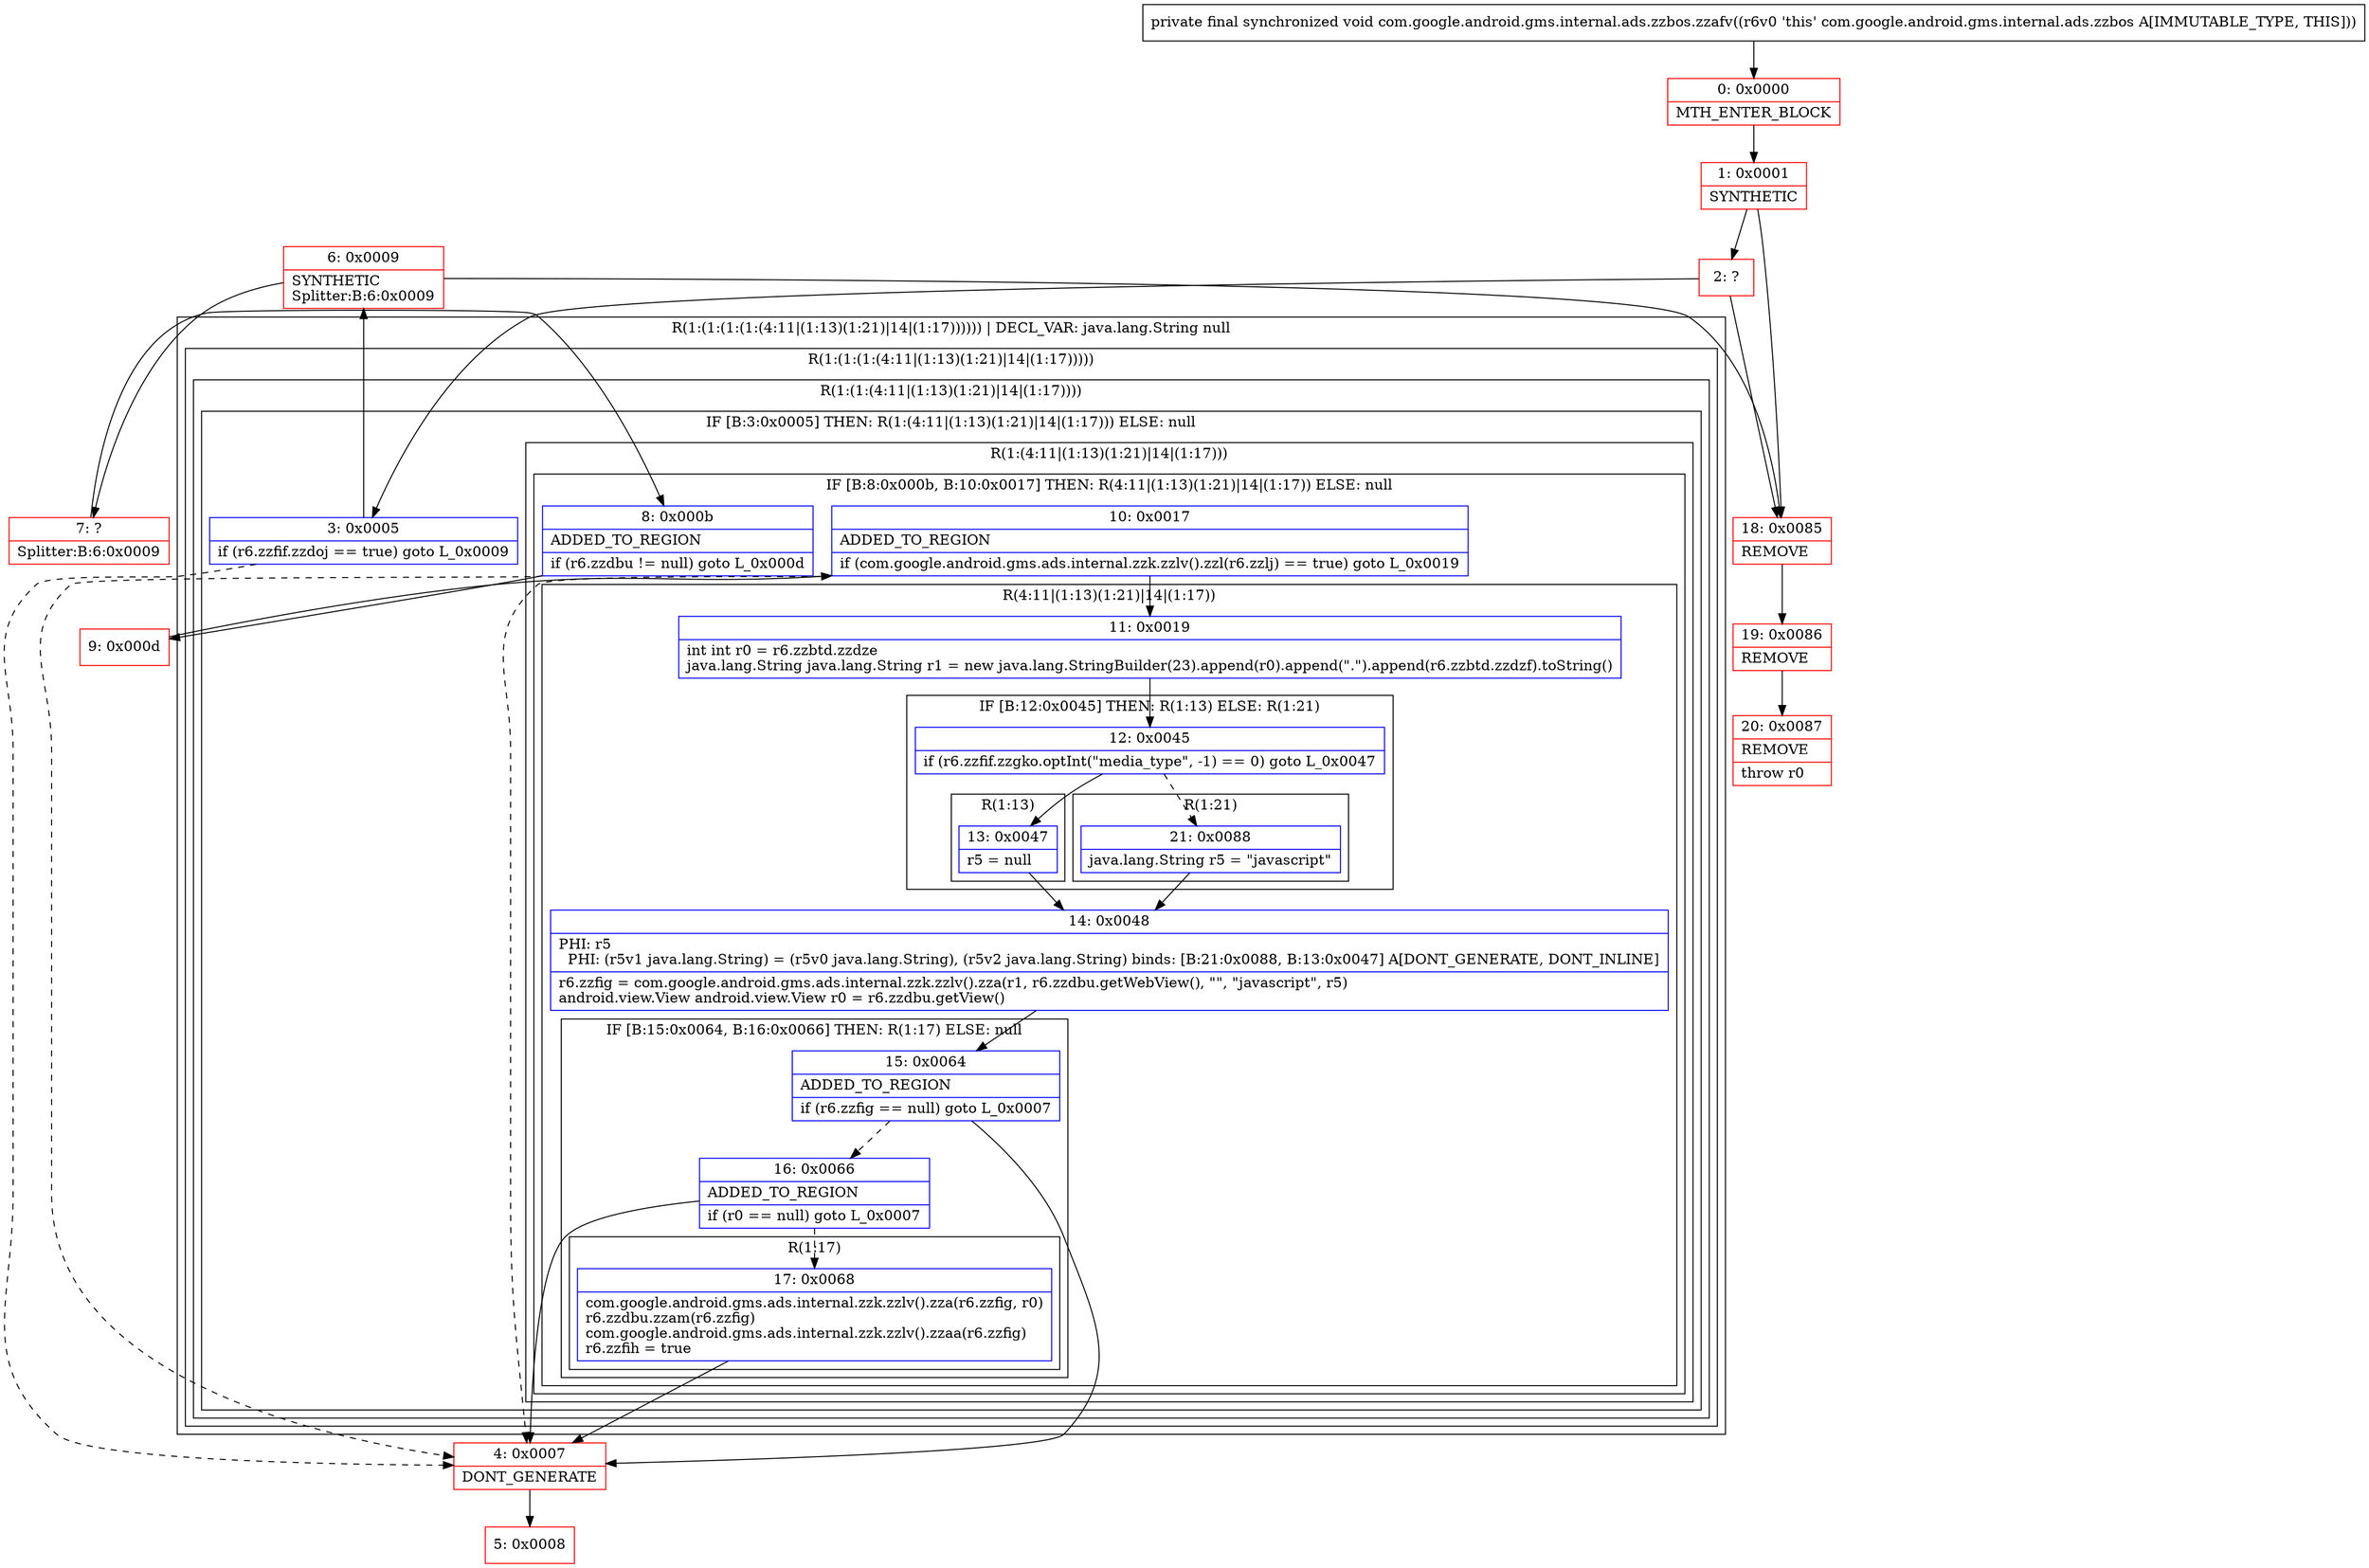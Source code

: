 digraph "CFG forcom.google.android.gms.internal.ads.zzbos.zzafv()V" {
subgraph cluster_Region_947553956 {
label = "R(1:(1:(1:(1:(4:11|(1:13)(1:21)|14|(1:17)))))) | DECL_VAR: java.lang.String null\l";
node [shape=record,color=blue];
subgraph cluster_Region_139664936 {
label = "R(1:(1:(1:(4:11|(1:13)(1:21)|14|(1:17)))))";
node [shape=record,color=blue];
subgraph cluster_Region_187218394 {
label = "R(1:(1:(4:11|(1:13)(1:21)|14|(1:17))))";
node [shape=record,color=blue];
subgraph cluster_IfRegion_962973867 {
label = "IF [B:3:0x0005] THEN: R(1:(4:11|(1:13)(1:21)|14|(1:17))) ELSE: null";
node [shape=record,color=blue];
Node_3 [shape=record,label="{3\:\ 0x0005|if (r6.zzfif.zzdoj == true) goto L_0x0009\l}"];
subgraph cluster_Region_1430662789 {
label = "R(1:(4:11|(1:13)(1:21)|14|(1:17)))";
node [shape=record,color=blue];
subgraph cluster_IfRegion_1173669979 {
label = "IF [B:8:0x000b, B:10:0x0017] THEN: R(4:11|(1:13)(1:21)|14|(1:17)) ELSE: null";
node [shape=record,color=blue];
Node_8 [shape=record,label="{8\:\ 0x000b|ADDED_TO_REGION\l|if (r6.zzdbu != null) goto L_0x000d\l}"];
Node_10 [shape=record,label="{10\:\ 0x0017|ADDED_TO_REGION\l|if (com.google.android.gms.ads.internal.zzk.zzlv().zzl(r6.zzlj) == true) goto L_0x0019\l}"];
subgraph cluster_Region_1516811083 {
label = "R(4:11|(1:13)(1:21)|14|(1:17))";
node [shape=record,color=blue];
Node_11 [shape=record,label="{11\:\ 0x0019|int int r0 = r6.zzbtd.zzdze\ljava.lang.String java.lang.String r1 = new java.lang.StringBuilder(23).append(r0).append(\".\").append(r6.zzbtd.zzdzf).toString()\l}"];
subgraph cluster_IfRegion_198991702 {
label = "IF [B:12:0x0045] THEN: R(1:13) ELSE: R(1:21)";
node [shape=record,color=blue];
Node_12 [shape=record,label="{12\:\ 0x0045|if (r6.zzfif.zzgko.optInt(\"media_type\", \-1) == 0) goto L_0x0047\l}"];
subgraph cluster_Region_1769349809 {
label = "R(1:13)";
node [shape=record,color=blue];
Node_13 [shape=record,label="{13\:\ 0x0047|r5 = null\l}"];
}
subgraph cluster_Region_1294554631 {
label = "R(1:21)";
node [shape=record,color=blue];
Node_21 [shape=record,label="{21\:\ 0x0088|java.lang.String r5 = \"javascript\"\l}"];
}
}
Node_14 [shape=record,label="{14\:\ 0x0048|PHI: r5 \l  PHI: (r5v1 java.lang.String) = (r5v0 java.lang.String), (r5v2 java.lang.String) binds: [B:21:0x0088, B:13:0x0047] A[DONT_GENERATE, DONT_INLINE]\l|r6.zzfig = com.google.android.gms.ads.internal.zzk.zzlv().zza(r1, r6.zzdbu.getWebView(), \"\", \"javascript\", r5)\landroid.view.View android.view.View r0 = r6.zzdbu.getView()\l}"];
subgraph cluster_IfRegion_966860288 {
label = "IF [B:15:0x0064, B:16:0x0066] THEN: R(1:17) ELSE: null";
node [shape=record,color=blue];
Node_15 [shape=record,label="{15\:\ 0x0064|ADDED_TO_REGION\l|if (r6.zzfig == null) goto L_0x0007\l}"];
Node_16 [shape=record,label="{16\:\ 0x0066|ADDED_TO_REGION\l|if (r0 == null) goto L_0x0007\l}"];
subgraph cluster_Region_642515092 {
label = "R(1:17)";
node [shape=record,color=blue];
Node_17 [shape=record,label="{17\:\ 0x0068|com.google.android.gms.ads.internal.zzk.zzlv().zza(r6.zzfig, r0)\lr6.zzdbu.zzam(r6.zzfig)\lcom.google.android.gms.ads.internal.zzk.zzlv().zzaa(r6.zzfig)\lr6.zzfih = true\l}"];
}
}
}
}
}
}
}
}
}
Node_0 [shape=record,color=red,label="{0\:\ 0x0000|MTH_ENTER_BLOCK\l}"];
Node_1 [shape=record,color=red,label="{1\:\ 0x0001|SYNTHETIC\l}"];
Node_2 [shape=record,color=red,label="{2\:\ ?}"];
Node_4 [shape=record,color=red,label="{4\:\ 0x0007|DONT_GENERATE\l}"];
Node_5 [shape=record,color=red,label="{5\:\ 0x0008}"];
Node_6 [shape=record,color=red,label="{6\:\ 0x0009|SYNTHETIC\lSplitter:B:6:0x0009\l}"];
Node_7 [shape=record,color=red,label="{7\:\ ?|Splitter:B:6:0x0009\l}"];
Node_9 [shape=record,color=red,label="{9\:\ 0x000d}"];
Node_18 [shape=record,color=red,label="{18\:\ 0x0085|REMOVE\l}"];
Node_19 [shape=record,color=red,label="{19\:\ 0x0086|REMOVE\l}"];
Node_20 [shape=record,color=red,label="{20\:\ 0x0087|REMOVE\l|throw r0\l}"];
MethodNode[shape=record,label="{private final synchronized void com.google.android.gms.internal.ads.zzbos.zzafv((r6v0 'this' com.google.android.gms.internal.ads.zzbos A[IMMUTABLE_TYPE, THIS])) }"];
MethodNode -> Node_0;
Node_3 -> Node_4[style=dashed];
Node_3 -> Node_6;
Node_8 -> Node_4[style=dashed];
Node_8 -> Node_9;
Node_10 -> Node_4[style=dashed];
Node_10 -> Node_11;
Node_11 -> Node_12;
Node_12 -> Node_13;
Node_12 -> Node_21[style=dashed];
Node_13 -> Node_14;
Node_21 -> Node_14;
Node_14 -> Node_15;
Node_15 -> Node_4;
Node_15 -> Node_16[style=dashed];
Node_16 -> Node_4;
Node_16 -> Node_17[style=dashed];
Node_17 -> Node_4;
Node_0 -> Node_1;
Node_1 -> Node_2;
Node_1 -> Node_18;
Node_2 -> Node_3;
Node_2 -> Node_18;
Node_4 -> Node_5;
Node_6 -> Node_7;
Node_6 -> Node_18;
Node_7 -> Node_8;
Node_9 -> Node_10;
Node_18 -> Node_19;
Node_19 -> Node_20;
}

